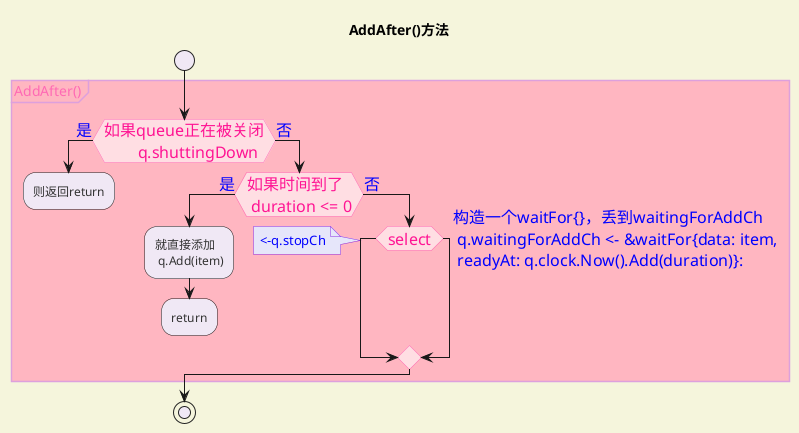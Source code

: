 @startuml
@startuml

<style>
activityDiagram {
    BackgroundColor #F0E8F5
    BorderColor #FFC0CB
    FontColor #333
    FontName Comic Sans MS
}

diamond {
    BackgroundColor #FFDEE3
    LineColor #FF69B4
    FontColor #FF1493
    FontName Comic Sans MS
    FontSize 16
}

arrow {
    FontColor #0000FF
    FontName Comic Sans MS
    FontSize 16
}

partition {
    LineColor #FF4500
    FontColor #FF6347
    RoundCorner 20
    BackgroundColor #FFE4E1
}

note {
    FontColor #0000FF
    LineColor #8A2BE2
    BackgroundColor #E6E6FA
}

document {
    BackgroundColor #F5F5DC
}

group {
    FontColor #FF69B4
    LineColor #DDA0DD
    BackgroundColor #FFB6C1
}
</style>
title AddAfter()方法
start
group AddAfter()
    if (如果queue正在被关闭\n\tq.shuttingDown) then (是)
       :则返回return;
       kill
    else(否)
        if (如果时间到了 \n duration <= 0) is (是) then
          :就直接添加 \n q.Add(item);
          :return;
          kill
        else (否)
          switch (select)
            case()
             note left
                <-q.stopCh
             end note
            case(构造一个waitFor{}，丢到waitingForAddCh \n q.waitingForAddCh <- &waitFor{data: item,\n readyAt: q.clock.Now().Add(duration)}:)
          endswitch
        endif
    endif
end group
stop
@enduml